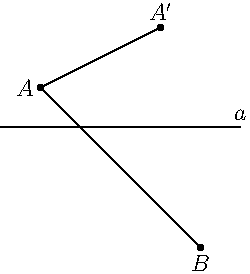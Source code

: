unitsize(40);

draw((0,0)--(3,0));

pair A  = (0.5,0.5);
pair A2 = (2,1.25);
pair B  = (2.5,-1.5);

draw(A2--A--B);
dot("$A$",A,W);
dot("$A'$",A2,N);
dot("$B$",B,S);
label("$a$",(3,0),N);

shipout(format="pdf");
